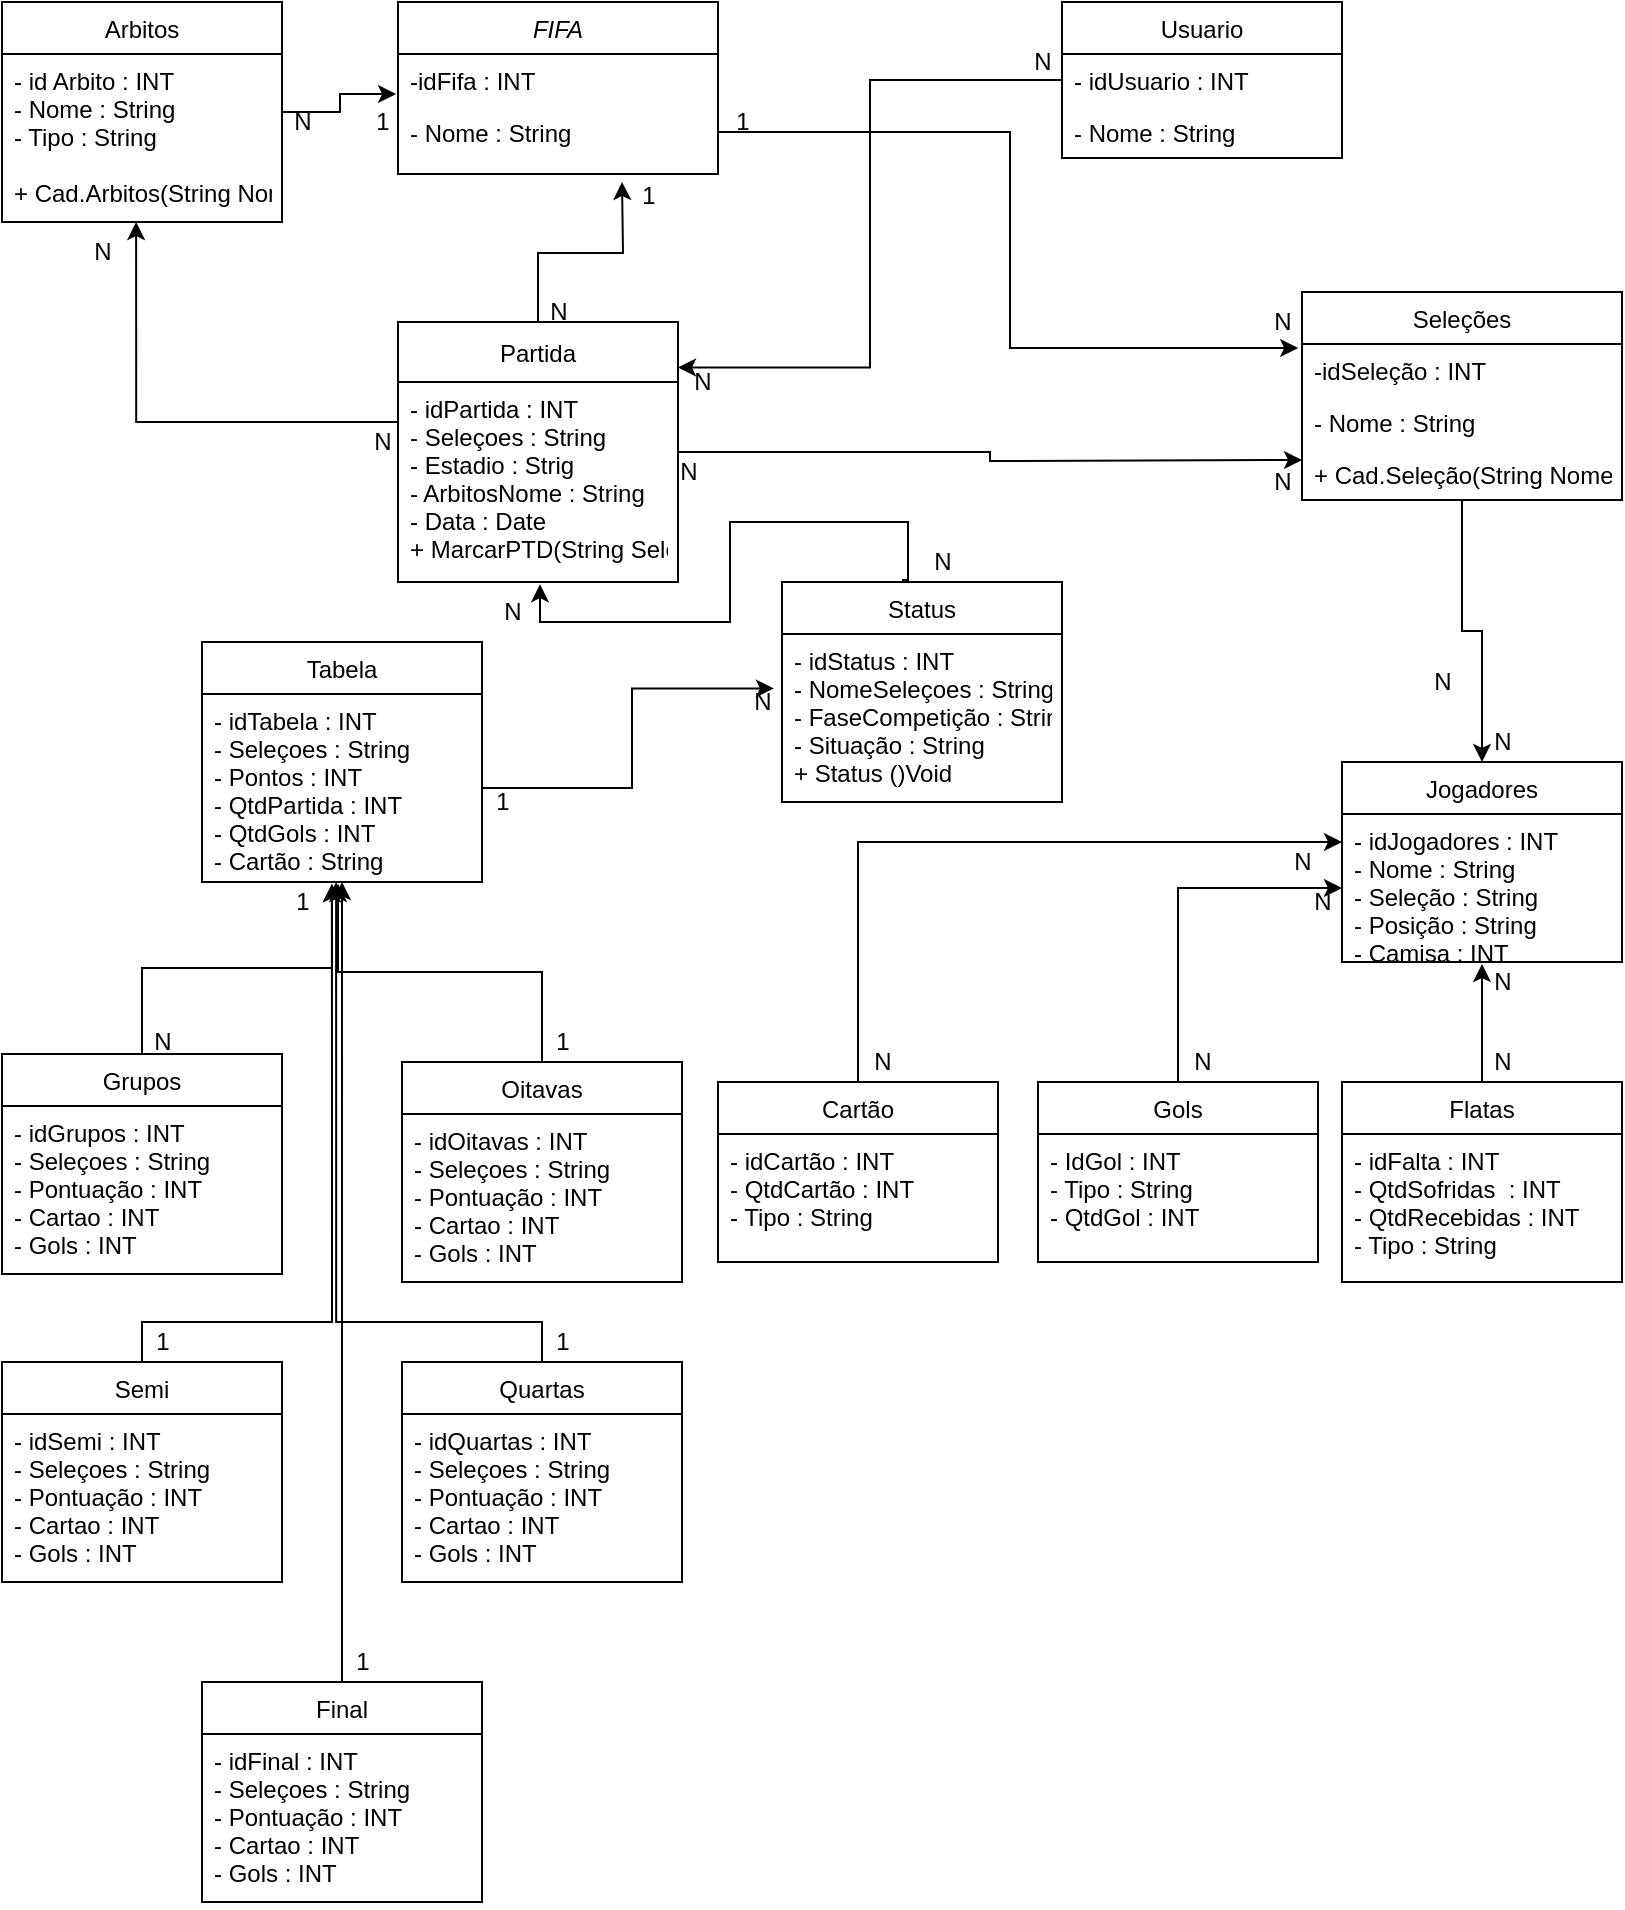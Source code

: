<mxfile version="20.5.1" type="google"><diagram id="C5RBs43oDa-KdzZeNtuy" name="Page-1"><mxGraphModel grid="1" page="1" gridSize="10" guides="1" tooltips="1" connect="1" arrows="1" fold="1" pageScale="1" pageWidth="827" pageHeight="1169" math="0" shadow="0"><root><mxCell id="WIyWlLk6GJQsqaUBKTNV-0"/><mxCell id="WIyWlLk6GJQsqaUBKTNV-1" parent="WIyWlLk6GJQsqaUBKTNV-0"/><mxCell id="zkfFHV4jXpPFQw0GAbJ--0" value="FIFA" style="swimlane;fontStyle=2;align=center;verticalAlign=top;childLayout=stackLayout;horizontal=1;startSize=26;horizontalStack=0;resizeParent=1;resizeLast=0;collapsible=1;marginBottom=0;rounded=0;shadow=0;strokeWidth=1;" vertex="1" parent="WIyWlLk6GJQsqaUBKTNV-1"><mxGeometry x="208" y="10" width="160" height="86" as="geometry"><mxRectangle x="230" y="140" width="160" height="26" as="alternateBounds"/></mxGeometry></mxCell><mxCell id="zkfFHV4jXpPFQw0GAbJ--1" value="-idFifa : INT" style="text;align=left;verticalAlign=top;spacingLeft=4;spacingRight=4;overflow=hidden;rotatable=0;points=[[0,0.5],[1,0.5]];portConstraint=eastwest;" vertex="1" parent="zkfFHV4jXpPFQw0GAbJ--0"><mxGeometry y="26" width="160" height="26" as="geometry"/></mxCell><mxCell id="zkfFHV4jXpPFQw0GAbJ--2" value="- Nome : String" style="text;align=left;verticalAlign=top;spacingLeft=4;spacingRight=4;overflow=hidden;rotatable=0;points=[[0,0.5],[1,0.5]];portConstraint=eastwest;rounded=0;shadow=0;html=0;" vertex="1" parent="zkfFHV4jXpPFQw0GAbJ--0"><mxGeometry y="52" width="160" height="26" as="geometry"/></mxCell><mxCell id="kyFbTlVmlcDes4Vqyg7d-6" style="edgeStyle=orthogonalEdgeStyle;rounded=0;orthogonalLoop=1;jettySize=auto;html=1;entryX=0.5;entryY=0;entryDx=0;entryDy=0;" edge="1" parent="WIyWlLk6GJQsqaUBKTNV-1" source="zkfFHV4jXpPFQw0GAbJ--17" target="kyFbTlVmlcDes4Vqyg7d-1"><mxGeometry relative="1" as="geometry"/></mxCell><mxCell id="zkfFHV4jXpPFQw0GAbJ--17" value="Seleções" style="swimlane;fontStyle=0;align=center;verticalAlign=top;childLayout=stackLayout;horizontal=1;startSize=26;horizontalStack=0;resizeParent=1;resizeLast=0;collapsible=1;marginBottom=0;rounded=0;shadow=0;strokeWidth=1;" vertex="1" parent="WIyWlLk6GJQsqaUBKTNV-1"><mxGeometry x="660" y="155" width="160" height="104" as="geometry"><mxRectangle x="550" y="140" width="160" height="26" as="alternateBounds"/></mxGeometry></mxCell><mxCell id="zkfFHV4jXpPFQw0GAbJ--18" value="-idSeleção : INT" style="text;align=left;verticalAlign=top;spacingLeft=4;spacingRight=4;overflow=hidden;rotatable=0;points=[[0,0.5],[1,0.5]];portConstraint=eastwest;" vertex="1" parent="zkfFHV4jXpPFQw0GAbJ--17"><mxGeometry y="26" width="160" height="26" as="geometry"/></mxCell><mxCell id="zkfFHV4jXpPFQw0GAbJ--19" value="- Nome : String" style="text;align=left;verticalAlign=top;spacingLeft=4;spacingRight=4;overflow=hidden;rotatable=0;points=[[0,0.5],[1,0.5]];portConstraint=eastwest;rounded=0;shadow=0;html=0;" vertex="1" parent="zkfFHV4jXpPFQw0GAbJ--17"><mxGeometry y="52" width="160" height="26" as="geometry"/></mxCell><mxCell id="kyFbTlVmlcDes4Vqyg7d-111" value="+ Cad.Seleção(String Nome)" style="text;strokeColor=none;fillColor=none;align=left;verticalAlign=top;spacingLeft=4;spacingRight=4;overflow=hidden;rotatable=0;points=[[0,0.5],[1,0.5]];portConstraint=eastwest;" vertex="1" parent="zkfFHV4jXpPFQw0GAbJ--17"><mxGeometry y="78" width="160" height="26" as="geometry"/></mxCell><mxCell id="kyFbTlVmlcDes4Vqyg7d-1" value="Jogadores" style="swimlane;fontStyle=0;childLayout=stackLayout;horizontal=1;startSize=26;fillColor=none;horizontalStack=0;resizeParent=1;resizeParentMax=0;resizeLast=0;collapsible=1;marginBottom=0;" vertex="1" parent="WIyWlLk6GJQsqaUBKTNV-1"><mxGeometry x="680" y="390" width="140" height="100" as="geometry"/></mxCell><mxCell id="kyFbTlVmlcDes4Vqyg7d-2" value="- idJogadores : INT&#10;- Nome : String&#10;- Seleção : String&#10;- Posição : String&#10;- Camisa : INT" style="text;strokeColor=none;fillColor=none;align=left;verticalAlign=top;spacingLeft=4;spacingRight=4;overflow=hidden;rotatable=0;points=[[0,0.5],[1,0.5]];portConstraint=eastwest;" vertex="1" parent="kyFbTlVmlcDes4Vqyg7d-1"><mxGeometry y="26" width="140" height="74" as="geometry"/></mxCell><mxCell id="kyFbTlVmlcDes4Vqyg7d-5" style="edgeStyle=orthogonalEdgeStyle;rounded=0;orthogonalLoop=1;jettySize=auto;html=1;entryX=-0.012;entryY=0.077;entryDx=0;entryDy=0;entryPerimeter=0;" edge="1" parent="WIyWlLk6GJQsqaUBKTNV-1" source="zkfFHV4jXpPFQw0GAbJ--2" target="zkfFHV4jXpPFQw0GAbJ--18"><mxGeometry relative="1" as="geometry"/></mxCell><mxCell id="kyFbTlVmlcDes4Vqyg7d-12" style="edgeStyle=orthogonalEdgeStyle;rounded=0;orthogonalLoop=1;jettySize=auto;html=1;entryX=0.5;entryY=1.014;entryDx=0;entryDy=0;entryPerimeter=0;" edge="1" parent="WIyWlLk6GJQsqaUBKTNV-1" source="kyFbTlVmlcDes4Vqyg7d-7" target="kyFbTlVmlcDes4Vqyg7d-2"><mxGeometry relative="1" as="geometry"/></mxCell><mxCell id="kyFbTlVmlcDes4Vqyg7d-7" value="Flatas" style="swimlane;fontStyle=0;childLayout=stackLayout;horizontal=1;startSize=26;fillColor=none;horizontalStack=0;resizeParent=1;resizeParentMax=0;resizeLast=0;collapsible=1;marginBottom=0;" vertex="1" parent="WIyWlLk6GJQsqaUBKTNV-1"><mxGeometry x="680" y="550" width="140" height="100" as="geometry"/></mxCell><mxCell id="kyFbTlVmlcDes4Vqyg7d-8" value="- idFalta : INT&#10;- QtdSofridas  : INT&#10;- QtdRecebidas : INT&#10;- Tipo : String" style="text;strokeColor=none;fillColor=none;align=left;verticalAlign=top;spacingLeft=4;spacingRight=4;overflow=hidden;rotatable=0;points=[[0,0.5],[1,0.5]];portConstraint=eastwest;" vertex="1" parent="kyFbTlVmlcDes4Vqyg7d-7"><mxGeometry y="26" width="140" height="74" as="geometry"/></mxCell><mxCell id="kyFbTlVmlcDes4Vqyg7d-17" style="edgeStyle=orthogonalEdgeStyle;rounded=0;orthogonalLoop=1;jettySize=auto;html=1;" edge="1" parent="WIyWlLk6GJQsqaUBKTNV-1" source="kyFbTlVmlcDes4Vqyg7d-13" target="kyFbTlVmlcDes4Vqyg7d-2"><mxGeometry relative="1" as="geometry"/></mxCell><mxCell id="kyFbTlVmlcDes4Vqyg7d-13" value="Gols" style="swimlane;fontStyle=0;childLayout=stackLayout;horizontal=1;startSize=26;fillColor=none;horizontalStack=0;resizeParent=1;resizeParentMax=0;resizeLast=0;collapsible=1;marginBottom=0;" vertex="1" parent="WIyWlLk6GJQsqaUBKTNV-1"><mxGeometry x="528" y="550" width="140" height="90" as="geometry"/></mxCell><mxCell id="kyFbTlVmlcDes4Vqyg7d-14" value="- IdGol : INT&#10;- Tipo : String&#10;- QtdGol : INT" style="text;strokeColor=none;fillColor=none;align=left;verticalAlign=top;spacingLeft=4;spacingRight=4;overflow=hidden;rotatable=0;points=[[0,0.5],[1,0.5]];portConstraint=eastwest;" vertex="1" parent="kyFbTlVmlcDes4Vqyg7d-13"><mxGeometry y="26" width="140" height="64" as="geometry"/></mxCell><mxCell id="kyFbTlVmlcDes4Vqyg7d-22" style="edgeStyle=orthogonalEdgeStyle;rounded=0;orthogonalLoop=1;jettySize=auto;html=1;" edge="1" parent="WIyWlLk6GJQsqaUBKTNV-1" source="kyFbTlVmlcDes4Vqyg7d-18"><mxGeometry relative="1" as="geometry"><mxPoint x="680" y="430" as="targetPoint"/><Array as="points"><mxPoint x="438" y="430"/><mxPoint x="680" y="430"/></Array></mxGeometry></mxCell><mxCell id="kyFbTlVmlcDes4Vqyg7d-18" value="Cartão" style="swimlane;fontStyle=0;childLayout=stackLayout;horizontal=1;startSize=26;fillColor=none;horizontalStack=0;resizeParent=1;resizeParentMax=0;resizeLast=0;collapsible=1;marginBottom=0;" vertex="1" parent="WIyWlLk6GJQsqaUBKTNV-1"><mxGeometry x="368" y="550" width="140" height="90" as="geometry"/></mxCell><mxCell id="kyFbTlVmlcDes4Vqyg7d-20" value="- idCartão : INT&#10;- QtdCartão : INT&#10;- Tipo : String" style="text;strokeColor=none;fillColor=none;align=left;verticalAlign=top;spacingLeft=4;spacingRight=4;overflow=hidden;rotatable=0;points=[[0,0.5],[1,0.5]];portConstraint=eastwest;" vertex="1" parent="kyFbTlVmlcDes4Vqyg7d-18"><mxGeometry y="26" width="140" height="64" as="geometry"/></mxCell><mxCell id="kyFbTlVmlcDes4Vqyg7d-27" style="edgeStyle=orthogonalEdgeStyle;rounded=0;orthogonalLoop=1;jettySize=auto;html=1;entryX=-0.006;entryY=0.769;entryDx=0;entryDy=0;entryPerimeter=0;" edge="1" parent="WIyWlLk6GJQsqaUBKTNV-1" source="kyFbTlVmlcDes4Vqyg7d-23" target="zkfFHV4jXpPFQw0GAbJ--1"><mxGeometry relative="1" as="geometry"/></mxCell><mxCell id="kyFbTlVmlcDes4Vqyg7d-23" value="Arbitos" style="swimlane;fontStyle=0;childLayout=stackLayout;horizontal=1;startSize=26;fillColor=none;horizontalStack=0;resizeParent=1;resizeParentMax=0;resizeLast=0;collapsible=1;marginBottom=0;" vertex="1" parent="WIyWlLk6GJQsqaUBKTNV-1"><mxGeometry x="10" y="10" width="140" height="110" as="geometry"/></mxCell><mxCell id="kyFbTlVmlcDes4Vqyg7d-24" value="- id Arbito : INT&#10;- Nome : String&#10;- Tipo : String&#10;&#10;+ Cad.Arbitos(String Nome, String Tipo)" style="text;strokeColor=none;fillColor=none;align=left;verticalAlign=top;spacingLeft=4;spacingRight=4;overflow=hidden;rotatable=0;points=[[0,0.5],[1,0.5]];portConstraint=eastwest;" vertex="1" parent="kyFbTlVmlcDes4Vqyg7d-23"><mxGeometry y="26" width="140" height="84" as="geometry"/></mxCell><mxCell id="kyFbTlVmlcDes4Vqyg7d-32" style="edgeStyle=orthogonalEdgeStyle;rounded=0;orthogonalLoop=1;jettySize=auto;html=1;entryX=0;entryY=0.5;entryDx=0;entryDy=0;" edge="1" parent="WIyWlLk6GJQsqaUBKTNV-1" source="kyFbTlVmlcDes4Vqyg7d-28"><mxGeometry relative="1" as="geometry"><mxPoint x="660" y="239" as="targetPoint"/></mxGeometry></mxCell><mxCell id="kyFbTlVmlcDes4Vqyg7d-33" style="edgeStyle=orthogonalEdgeStyle;rounded=0;orthogonalLoop=1;jettySize=auto;html=1;entryX=0.479;entryY=1;entryDx=0;entryDy=0;entryPerimeter=0;" edge="1" parent="WIyWlLk6GJQsqaUBKTNV-1" source="kyFbTlVmlcDes4Vqyg7d-28" target="kyFbTlVmlcDes4Vqyg7d-24"><mxGeometry relative="1" as="geometry"><Array as="points"><mxPoint x="77" y="220"/></Array></mxGeometry></mxCell><mxCell id="kyFbTlVmlcDes4Vqyg7d-34" style="edgeStyle=orthogonalEdgeStyle;rounded=0;orthogonalLoop=1;jettySize=auto;html=1;" edge="1" parent="WIyWlLk6GJQsqaUBKTNV-1" source="kyFbTlVmlcDes4Vqyg7d-28"><mxGeometry relative="1" as="geometry"><mxPoint x="320" y="100" as="targetPoint"/></mxGeometry></mxCell><mxCell id="kyFbTlVmlcDes4Vqyg7d-28" value="Partida" style="swimlane;fontStyle=0;childLayout=stackLayout;horizontal=1;startSize=30;fillColor=none;horizontalStack=0;resizeParent=1;resizeParentMax=0;resizeLast=0;collapsible=1;marginBottom=0;" vertex="1" parent="WIyWlLk6GJQsqaUBKTNV-1"><mxGeometry x="208" y="170" width="140" height="130" as="geometry"/></mxCell><mxCell id="kyFbTlVmlcDes4Vqyg7d-29" value="- idPartida : INT&#10;- Seleçoes : String&#10;- Estadio : Strig&#10;- ArbitosNome : String&#10;- Data : Date&#10;+ MarcarPTD(String Seleçoes, String Estadio, String Arbitos, Date Data)" style="text;strokeColor=none;fillColor=none;align=left;verticalAlign=top;spacingLeft=4;spacingRight=4;overflow=hidden;rotatable=0;points=[[0,0.5],[1,0.5]];portConstraint=eastwest;" vertex="1" parent="kyFbTlVmlcDes4Vqyg7d-28"><mxGeometry y="30" width="140" height="100" as="geometry"/></mxCell><mxCell id="kyFbTlVmlcDes4Vqyg7d-39" style="edgeStyle=orthogonalEdgeStyle;rounded=0;orthogonalLoop=1;jettySize=auto;html=1;entryX=0.507;entryY=1.011;entryDx=0;entryDy=0;entryPerimeter=0;exitX=0.429;exitY=-0.009;exitDx=0;exitDy=0;exitPerimeter=0;" edge="1" parent="WIyWlLk6GJQsqaUBKTNV-1" source="kyFbTlVmlcDes4Vqyg7d-35" target="kyFbTlVmlcDes4Vqyg7d-29"><mxGeometry relative="1" as="geometry"><Array as="points"><mxPoint x="463" y="299"/><mxPoint x="463" y="270"/><mxPoint x="374" y="270"/><mxPoint x="374" y="320"/><mxPoint x="279" y="320"/></Array></mxGeometry></mxCell><mxCell id="kyFbTlVmlcDes4Vqyg7d-35" value="Status" style="swimlane;fontStyle=0;childLayout=stackLayout;horizontal=1;startSize=26;fillColor=none;horizontalStack=0;resizeParent=1;resizeParentMax=0;resizeLast=0;collapsible=1;marginBottom=0;" vertex="1" parent="WIyWlLk6GJQsqaUBKTNV-1"><mxGeometry x="400" y="300" width="140" height="110" as="geometry"/></mxCell><mxCell id="kyFbTlVmlcDes4Vqyg7d-36" value="- idStatus : INT&#10;- NomeSeleçoes : String&#10;- FaseCompetição : String&#10;- Situação : String&#10;+ Status ()Void" style="text;strokeColor=none;fillColor=none;align=left;verticalAlign=top;spacingLeft=4;spacingRight=4;overflow=hidden;rotatable=0;points=[[0,0.5],[1,0.5]];portConstraint=eastwest;" vertex="1" parent="kyFbTlVmlcDes4Vqyg7d-35"><mxGeometry y="26" width="140" height="84" as="geometry"/></mxCell><mxCell id="kyFbTlVmlcDes4Vqyg7d-40" value="Usuario" style="swimlane;fontStyle=0;childLayout=stackLayout;horizontal=1;startSize=26;fillColor=none;horizontalStack=0;resizeParent=1;resizeParentMax=0;resizeLast=0;collapsible=1;marginBottom=0;" vertex="1" parent="WIyWlLk6GJQsqaUBKTNV-1"><mxGeometry x="540" y="10" width="140" height="78" as="geometry"/></mxCell><mxCell id="kyFbTlVmlcDes4Vqyg7d-41" value="- idUsuario : INT" style="text;strokeColor=none;fillColor=none;align=left;verticalAlign=top;spacingLeft=4;spacingRight=4;overflow=hidden;rotatable=0;points=[[0,0.5],[1,0.5]];portConstraint=eastwest;" vertex="1" parent="kyFbTlVmlcDes4Vqyg7d-40"><mxGeometry y="26" width="140" height="26" as="geometry"/></mxCell><mxCell id="kyFbTlVmlcDes4Vqyg7d-42" value="- Nome : String" style="text;strokeColor=none;fillColor=none;align=left;verticalAlign=top;spacingLeft=4;spacingRight=4;overflow=hidden;rotatable=0;points=[[0,0.5],[1,0.5]];portConstraint=eastwest;" vertex="1" parent="kyFbTlVmlcDes4Vqyg7d-40"><mxGeometry y="52" width="140" height="26" as="geometry"/></mxCell><mxCell id="kyFbTlVmlcDes4Vqyg7d-44" style="edgeStyle=orthogonalEdgeStyle;rounded=0;orthogonalLoop=1;jettySize=auto;html=1;entryX=1;entryY=0.175;entryDx=0;entryDy=0;entryPerimeter=0;" edge="1" parent="WIyWlLk6GJQsqaUBKTNV-1" source="kyFbTlVmlcDes4Vqyg7d-41" target="kyFbTlVmlcDes4Vqyg7d-28"><mxGeometry relative="1" as="geometry"/></mxCell><mxCell id="kyFbTlVmlcDes4Vqyg7d-45" value="Tabela" style="swimlane;fontStyle=0;childLayout=stackLayout;horizontal=1;startSize=26;fillColor=none;horizontalStack=0;resizeParent=1;resizeParentMax=0;resizeLast=0;collapsible=1;marginBottom=0;" vertex="1" parent="WIyWlLk6GJQsqaUBKTNV-1"><mxGeometry x="110" y="330" width="140" height="120" as="geometry"/></mxCell><mxCell id="kyFbTlVmlcDes4Vqyg7d-46" value="- idTabela : INT&#10;- Seleçoes : String&#10;- Pontos : INT&#10;- QtdPartida : INT&#10;- QtdGols : INT&#10;- Cartão : String" style="text;strokeColor=none;fillColor=none;align=left;verticalAlign=top;spacingLeft=4;spacingRight=4;overflow=hidden;rotatable=0;points=[[0,0.5],[1,0.5]];portConstraint=eastwest;" vertex="1" parent="kyFbTlVmlcDes4Vqyg7d-45"><mxGeometry y="26" width="140" height="94" as="geometry"/></mxCell><mxCell id="kyFbTlVmlcDes4Vqyg7d-49" style="edgeStyle=orthogonalEdgeStyle;rounded=0;orthogonalLoop=1;jettySize=auto;html=1;entryX=-0.029;entryY=0.324;entryDx=0;entryDy=0;entryPerimeter=0;exitX=1;exitY=0.5;exitDx=0;exitDy=0;" edge="1" parent="WIyWlLk6GJQsqaUBKTNV-1" source="kyFbTlVmlcDes4Vqyg7d-46" target="kyFbTlVmlcDes4Vqyg7d-36"><mxGeometry relative="1" as="geometry"><mxPoint x="260" y="410" as="sourcePoint"/></mxGeometry></mxCell><mxCell id="kyFbTlVmlcDes4Vqyg7d-60" style="edgeStyle=orthogonalEdgeStyle;rounded=0;orthogonalLoop=1;jettySize=auto;html=1;entryX=0.486;entryY=1.011;entryDx=0;entryDy=0;entryPerimeter=0;" edge="1" parent="WIyWlLk6GJQsqaUBKTNV-1" source="kyFbTlVmlcDes4Vqyg7d-50" target="kyFbTlVmlcDes4Vqyg7d-46"><mxGeometry relative="1" as="geometry"><mxPoint x="230" y="460" as="targetPoint"/><Array as="points"><mxPoint x="280" y="495"/><mxPoint x="178" y="495"/></Array></mxGeometry></mxCell><mxCell id="kyFbTlVmlcDes4Vqyg7d-50" value="Oitavas" style="swimlane;fontStyle=0;childLayout=stackLayout;horizontal=1;startSize=26;fillColor=none;horizontalStack=0;resizeParent=1;resizeParentMax=0;resizeLast=0;collapsible=1;marginBottom=0;" vertex="1" parent="WIyWlLk6GJQsqaUBKTNV-1"><mxGeometry x="210" y="540" width="140" height="110" as="geometry"/></mxCell><mxCell id="kyFbTlVmlcDes4Vqyg7d-51" value="- idOitavas : INT&#10;- Seleçoes : String&#10;- Pontuação : INT&#10;- Cartao : INT&#10;- Gols : INT" style="text;strokeColor=none;fillColor=none;align=left;verticalAlign=top;spacingLeft=4;spacingRight=4;overflow=hidden;rotatable=0;points=[[0,0.5],[1,0.5]];portConstraint=eastwest;" vertex="1" parent="kyFbTlVmlcDes4Vqyg7d-50"><mxGeometry y="26" width="140" height="84" as="geometry"/></mxCell><mxCell id="kyFbTlVmlcDes4Vqyg7d-59" style="edgeStyle=orthogonalEdgeStyle;rounded=0;orthogonalLoop=1;jettySize=auto;html=1;entryX=0.464;entryY=1.011;entryDx=0;entryDy=0;entryPerimeter=0;" edge="1" parent="WIyWlLk6GJQsqaUBKTNV-1" source="kyFbTlVmlcDes4Vqyg7d-55" target="kyFbTlVmlcDes4Vqyg7d-46"><mxGeometry relative="1" as="geometry"><mxPoint x="180" y="470" as="targetPoint"/></mxGeometry></mxCell><mxCell id="kyFbTlVmlcDes4Vqyg7d-55" value="Grupos" style="swimlane;fontStyle=0;childLayout=stackLayout;horizontal=1;startSize=26;fillColor=none;horizontalStack=0;resizeParent=1;resizeParentMax=0;resizeLast=0;collapsible=1;marginBottom=0;" vertex="1" parent="WIyWlLk6GJQsqaUBKTNV-1"><mxGeometry x="10" y="536" width="140" height="110" as="geometry"/></mxCell><mxCell id="kyFbTlVmlcDes4Vqyg7d-56" value="- idGrupos : INT&#10;- Seleçoes : String&#10;- Pontuação : INT&#10;- Cartao : INT&#10;- Gols : INT" style="text;strokeColor=none;fillColor=none;align=left;verticalAlign=top;spacingLeft=4;spacingRight=4;overflow=hidden;rotatable=0;points=[[0,0.5],[1,0.5]];portConstraint=eastwest;" vertex="1" parent="kyFbTlVmlcDes4Vqyg7d-55"><mxGeometry y="26" width="140" height="84" as="geometry"/></mxCell><mxCell id="kyFbTlVmlcDes4Vqyg7d-66" style="edgeStyle=orthogonalEdgeStyle;rounded=0;orthogonalLoop=1;jettySize=auto;html=1;entryX=0.479;entryY=1;entryDx=0;entryDy=0;entryPerimeter=0;" edge="1" parent="WIyWlLk6GJQsqaUBKTNV-1" source="kyFbTlVmlcDes4Vqyg7d-61" target="kyFbTlVmlcDes4Vqyg7d-46"><mxGeometry relative="1" as="geometry"><Array as="points"><mxPoint x="280" y="670"/><mxPoint x="177" y="670"/></Array></mxGeometry></mxCell><mxCell id="kyFbTlVmlcDes4Vqyg7d-61" value="Quartas" style="swimlane;fontStyle=0;childLayout=stackLayout;horizontal=1;startSize=26;fillColor=none;horizontalStack=0;resizeParent=1;resizeParentMax=0;resizeLast=0;collapsible=1;marginBottom=0;" vertex="1" parent="WIyWlLk6GJQsqaUBKTNV-1"><mxGeometry x="210" y="690" width="140" height="110" as="geometry"/></mxCell><mxCell id="kyFbTlVmlcDes4Vqyg7d-62" value="- idQuartas : INT&#10;- Seleçoes : String&#10;- Pontuação : INT&#10;- Cartao : INT&#10;- Gols : INT" style="text;strokeColor=none;fillColor=none;align=left;verticalAlign=top;spacingLeft=4;spacingRight=4;overflow=hidden;rotatable=0;points=[[0,0.5],[1,0.5]];portConstraint=eastwest;" vertex="1" parent="kyFbTlVmlcDes4Vqyg7d-61"><mxGeometry y="26" width="140" height="84" as="geometry"/></mxCell><mxCell id="kyFbTlVmlcDes4Vqyg7d-71" style="edgeStyle=orthogonalEdgeStyle;rounded=0;orthogonalLoop=1;jettySize=auto;html=1;entryX=0.464;entryY=1.011;entryDx=0;entryDy=0;entryPerimeter=0;" edge="1" parent="WIyWlLk6GJQsqaUBKTNV-1" source="kyFbTlVmlcDes4Vqyg7d-67" target="kyFbTlVmlcDes4Vqyg7d-46"><mxGeometry relative="1" as="geometry"><Array as="points"><mxPoint x="80" y="670"/><mxPoint x="175" y="670"/></Array></mxGeometry></mxCell><mxCell id="kyFbTlVmlcDes4Vqyg7d-67" value="Semi" style="swimlane;fontStyle=0;childLayout=stackLayout;horizontal=1;startSize=26;fillColor=none;horizontalStack=0;resizeParent=1;resizeParentMax=0;resizeLast=0;collapsible=1;marginBottom=0;" vertex="1" parent="WIyWlLk6GJQsqaUBKTNV-1"><mxGeometry x="10" y="690" width="140" height="110" as="geometry"/></mxCell><mxCell id="kyFbTlVmlcDes4Vqyg7d-68" value="- idSemi : INT&#10;- Seleçoes : String&#10;- Pontuação : INT&#10;- Cartao : INT&#10;- Gols : INT" style="text;strokeColor=none;fillColor=none;align=left;verticalAlign=top;spacingLeft=4;spacingRight=4;overflow=hidden;rotatable=0;points=[[0,0.5],[1,0.5]];portConstraint=eastwest;" vertex="1" parent="kyFbTlVmlcDes4Vqyg7d-67"><mxGeometry y="26" width="140" height="84" as="geometry"/></mxCell><mxCell id="kyFbTlVmlcDes4Vqyg7d-76" style="edgeStyle=orthogonalEdgeStyle;rounded=0;orthogonalLoop=1;jettySize=auto;html=1;" edge="1" parent="WIyWlLk6GJQsqaUBKTNV-1" source="kyFbTlVmlcDes4Vqyg7d-72"><mxGeometry relative="1" as="geometry"><mxPoint x="180" y="450" as="targetPoint"/></mxGeometry></mxCell><mxCell id="kyFbTlVmlcDes4Vqyg7d-72" value="Final" style="swimlane;fontStyle=0;childLayout=stackLayout;horizontal=1;startSize=26;fillColor=none;horizontalStack=0;resizeParent=1;resizeParentMax=0;resizeLast=0;collapsible=1;marginBottom=0;" vertex="1" parent="WIyWlLk6GJQsqaUBKTNV-1"><mxGeometry x="110" y="850" width="140" height="110" as="geometry"/></mxCell><mxCell id="kyFbTlVmlcDes4Vqyg7d-73" value="- idFinal : INT&#10;- Seleçoes : String&#10;- Pontuação : INT&#10;- Cartao : INT&#10;- Gols : INT" style="text;strokeColor=none;fillColor=none;align=left;verticalAlign=top;spacingLeft=4;spacingRight=4;overflow=hidden;rotatable=0;points=[[0,0.5],[1,0.5]];portConstraint=eastwest;" vertex="1" parent="kyFbTlVmlcDes4Vqyg7d-72"><mxGeometry y="26" width="140" height="84" as="geometry"/></mxCell><mxCell id="kyFbTlVmlcDes4Vqyg7d-77" value="1" style="text;html=1;align=center;verticalAlign=middle;resizable=0;points=[];autosize=1;strokeColor=none;fillColor=none;" vertex="1" parent="WIyWlLk6GJQsqaUBKTNV-1"><mxGeometry x="185" y="55" width="30" height="30" as="geometry"/></mxCell><mxCell id="kyFbTlVmlcDes4Vqyg7d-78" value="N" style="text;html=1;align=center;verticalAlign=middle;resizable=0;points=[];autosize=1;strokeColor=none;fillColor=none;" vertex="1" parent="WIyWlLk6GJQsqaUBKTNV-1"><mxGeometry x="145" y="55" width="30" height="30" as="geometry"/></mxCell><mxCell id="kyFbTlVmlcDes4Vqyg7d-79" value="N" style="text;html=1;align=center;verticalAlign=middle;resizable=0;points=[];autosize=1;strokeColor=none;fillColor=none;" vertex="1" parent="WIyWlLk6GJQsqaUBKTNV-1"><mxGeometry x="45" y="120" width="30" height="30" as="geometry"/></mxCell><mxCell id="kyFbTlVmlcDes4Vqyg7d-80" value="N" style="text;html=1;align=center;verticalAlign=middle;resizable=0;points=[];autosize=1;strokeColor=none;fillColor=none;" vertex="1" parent="WIyWlLk6GJQsqaUBKTNV-1"><mxGeometry x="185" y="215" width="30" height="30" as="geometry"/></mxCell><mxCell id="kyFbTlVmlcDes4Vqyg7d-81" value="1" style="text;html=1;align=center;verticalAlign=middle;resizable=0;points=[];autosize=1;strokeColor=none;fillColor=none;" vertex="1" parent="WIyWlLk6GJQsqaUBKTNV-1"><mxGeometry x="318" y="92" width="30" height="30" as="geometry"/></mxCell><mxCell id="kyFbTlVmlcDes4Vqyg7d-82" value="N" style="text;html=1;align=center;verticalAlign=middle;resizable=0;points=[];autosize=1;strokeColor=none;fillColor=none;" vertex="1" parent="WIyWlLk6GJQsqaUBKTNV-1"><mxGeometry x="273" y="150" width="30" height="30" as="geometry"/></mxCell><mxCell id="kyFbTlVmlcDes4Vqyg7d-83" value="N" style="text;html=1;align=center;verticalAlign=middle;resizable=0;points=[];autosize=1;strokeColor=none;fillColor=none;" vertex="1" parent="WIyWlLk6GJQsqaUBKTNV-1"><mxGeometry x="515" y="25" width="30" height="30" as="geometry"/></mxCell><mxCell id="kyFbTlVmlcDes4Vqyg7d-84" value="N" style="text;html=1;align=center;verticalAlign=middle;resizable=0;points=[];autosize=1;strokeColor=none;fillColor=none;" vertex="1" parent="WIyWlLk6GJQsqaUBKTNV-1"><mxGeometry x="345" y="185" width="30" height="30" as="geometry"/></mxCell><mxCell id="kyFbTlVmlcDes4Vqyg7d-85" value="N" style="text;html=1;align=center;verticalAlign=middle;resizable=0;points=[];autosize=1;strokeColor=none;fillColor=none;" vertex="1" parent="WIyWlLk6GJQsqaUBKTNV-1"><mxGeometry x="465" y="275" width="30" height="30" as="geometry"/></mxCell><mxCell id="kyFbTlVmlcDes4Vqyg7d-86" value="N" style="text;html=1;align=center;verticalAlign=middle;resizable=0;points=[];autosize=1;strokeColor=none;fillColor=none;" vertex="1" parent="WIyWlLk6GJQsqaUBKTNV-1"><mxGeometry x="250" y="300" width="30" height="30" as="geometry"/></mxCell><mxCell id="kyFbTlVmlcDes4Vqyg7d-89" value="1" style="text;html=1;align=center;verticalAlign=middle;resizable=0;points=[];autosize=1;strokeColor=none;fillColor=none;" vertex="1" parent="WIyWlLk6GJQsqaUBKTNV-1"><mxGeometry x="245" y="395" width="30" height="30" as="geometry"/></mxCell><mxCell id="kyFbTlVmlcDes4Vqyg7d-90" value="N" style="text;html=1;align=center;verticalAlign=middle;resizable=0;points=[];autosize=1;strokeColor=none;fillColor=none;" vertex="1" parent="WIyWlLk6GJQsqaUBKTNV-1"><mxGeometry x="375" y="345" width="30" height="30" as="geometry"/></mxCell><mxCell id="kyFbTlVmlcDes4Vqyg7d-91" value="1" style="text;html=1;align=center;verticalAlign=middle;resizable=0;points=[];autosize=1;strokeColor=none;fillColor=none;" vertex="1" parent="WIyWlLk6GJQsqaUBKTNV-1"><mxGeometry x="145" y="445" width="30" height="30" as="geometry"/></mxCell><mxCell id="kyFbTlVmlcDes4Vqyg7d-92" value="N" style="text;html=1;align=center;verticalAlign=middle;resizable=0;points=[];autosize=1;strokeColor=none;fillColor=none;" vertex="1" parent="WIyWlLk6GJQsqaUBKTNV-1"><mxGeometry x="75" y="515" width="30" height="30" as="geometry"/></mxCell><mxCell id="kyFbTlVmlcDes4Vqyg7d-93" value="1" style="text;html=1;align=center;verticalAlign=middle;resizable=0;points=[];autosize=1;strokeColor=none;fillColor=none;" vertex="1" parent="WIyWlLk6GJQsqaUBKTNV-1"><mxGeometry x="275" y="515" width="30" height="30" as="geometry"/></mxCell><mxCell id="kyFbTlVmlcDes4Vqyg7d-94" value="1" style="text;html=1;align=center;verticalAlign=middle;resizable=0;points=[];autosize=1;strokeColor=none;fillColor=none;" vertex="1" parent="WIyWlLk6GJQsqaUBKTNV-1"><mxGeometry x="275" y="665" width="30" height="30" as="geometry"/></mxCell><mxCell id="kyFbTlVmlcDes4Vqyg7d-95" value="1" style="text;html=1;align=center;verticalAlign=middle;resizable=0;points=[];autosize=1;strokeColor=none;fillColor=none;" vertex="1" parent="WIyWlLk6GJQsqaUBKTNV-1"><mxGeometry x="75" y="665" width="30" height="30" as="geometry"/></mxCell><mxCell id="kyFbTlVmlcDes4Vqyg7d-96" value="1" style="text;html=1;align=center;verticalAlign=middle;resizable=0;points=[];autosize=1;strokeColor=none;fillColor=none;" vertex="1" parent="WIyWlLk6GJQsqaUBKTNV-1"><mxGeometry x="175" y="825" width="30" height="30" as="geometry"/></mxCell><mxCell id="kyFbTlVmlcDes4Vqyg7d-97" value="N" style="text;html=1;align=center;verticalAlign=middle;resizable=0;points=[];autosize=1;strokeColor=none;fillColor=none;" vertex="1" parent="WIyWlLk6GJQsqaUBKTNV-1"><mxGeometry x="435" y="525" width="30" height="30" as="geometry"/></mxCell><mxCell id="kyFbTlVmlcDes4Vqyg7d-98" value="N" style="text;html=1;align=center;verticalAlign=middle;resizable=0;points=[];autosize=1;strokeColor=none;fillColor=none;" vertex="1" parent="WIyWlLk6GJQsqaUBKTNV-1"><mxGeometry x="645" y="425" width="30" height="30" as="geometry"/></mxCell><mxCell id="kyFbTlVmlcDes4Vqyg7d-99" value="N" style="text;html=1;align=center;verticalAlign=middle;resizable=0;points=[];autosize=1;strokeColor=none;fillColor=none;" vertex="1" parent="WIyWlLk6GJQsqaUBKTNV-1"><mxGeometry x="595" y="525" width="30" height="30" as="geometry"/></mxCell><mxCell id="kyFbTlVmlcDes4Vqyg7d-100" value="N" style="text;html=1;align=center;verticalAlign=middle;resizable=0;points=[];autosize=1;strokeColor=none;fillColor=none;" vertex="1" parent="WIyWlLk6GJQsqaUBKTNV-1"><mxGeometry x="655" y="445" width="30" height="30" as="geometry"/></mxCell><mxCell id="kyFbTlVmlcDes4Vqyg7d-101" value="N" style="text;html=1;align=center;verticalAlign=middle;resizable=0;points=[];autosize=1;strokeColor=none;fillColor=none;" vertex="1" parent="WIyWlLk6GJQsqaUBKTNV-1"><mxGeometry x="745" y="525" width="30" height="30" as="geometry"/></mxCell><mxCell id="kyFbTlVmlcDes4Vqyg7d-102" value="N" style="text;html=1;align=center;verticalAlign=middle;resizable=0;points=[];autosize=1;strokeColor=none;fillColor=none;" vertex="1" parent="WIyWlLk6GJQsqaUBKTNV-1"><mxGeometry x="745" y="485" width="30" height="30" as="geometry"/></mxCell><mxCell id="kyFbTlVmlcDes4Vqyg7d-103" value="N" style="text;html=1;align=center;verticalAlign=middle;resizable=0;points=[];autosize=1;strokeColor=none;fillColor=none;" vertex="1" parent="WIyWlLk6GJQsqaUBKTNV-1"><mxGeometry x="745" y="365" width="30" height="30" as="geometry"/></mxCell><mxCell id="kyFbTlVmlcDes4Vqyg7d-104" value="N" style="text;html=1;align=center;verticalAlign=middle;resizable=0;points=[];autosize=1;strokeColor=none;fillColor=none;" vertex="1" parent="WIyWlLk6GJQsqaUBKTNV-1"><mxGeometry x="715" y="335" width="30" height="30" as="geometry"/></mxCell><mxCell id="kyFbTlVmlcDes4Vqyg7d-105" value="N" style="text;html=1;align=center;verticalAlign=middle;resizable=0;points=[];autosize=1;strokeColor=none;fillColor=none;" vertex="1" parent="WIyWlLk6GJQsqaUBKTNV-1"><mxGeometry x="635" y="235" width="30" height="30" as="geometry"/></mxCell><mxCell id="kyFbTlVmlcDes4Vqyg7d-106" value="N" style="text;html=1;align=center;verticalAlign=middle;resizable=0;points=[];autosize=1;strokeColor=none;fillColor=none;" vertex="1" parent="WIyWlLk6GJQsqaUBKTNV-1"><mxGeometry x="338" y="230" width="30" height="30" as="geometry"/></mxCell><mxCell id="kyFbTlVmlcDes4Vqyg7d-107" value="1" style="text;html=1;align=center;verticalAlign=middle;resizable=0;points=[];autosize=1;strokeColor=none;fillColor=none;" vertex="1" parent="WIyWlLk6GJQsqaUBKTNV-1"><mxGeometry x="365" y="55" width="30" height="30" as="geometry"/></mxCell><mxCell id="kyFbTlVmlcDes4Vqyg7d-108" value="N" style="text;html=1;align=center;verticalAlign=middle;resizable=0;points=[];autosize=1;strokeColor=none;fillColor=none;" vertex="1" parent="WIyWlLk6GJQsqaUBKTNV-1"><mxGeometry x="635" y="155" width="30" height="30" as="geometry"/></mxCell></root></mxGraphModel></diagram></mxfile>